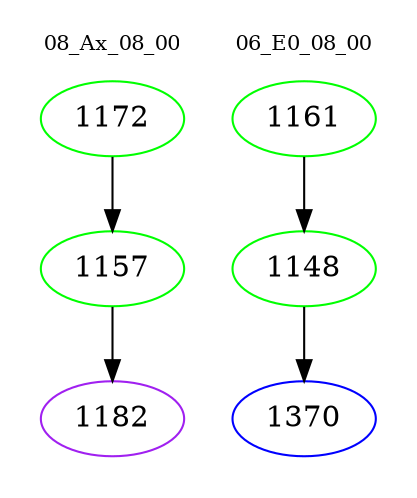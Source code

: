 digraph{
subgraph cluster_0 {
color = white
label = "08_Ax_08_00";
fontsize=10;
T0_1172 [label="1172", color="green"]
T0_1172 -> T0_1157 [color="black"]
T0_1157 [label="1157", color="green"]
T0_1157 -> T0_1182 [color="black"]
T0_1182 [label="1182", color="purple"]
}
subgraph cluster_1 {
color = white
label = "06_E0_08_00";
fontsize=10;
T1_1161 [label="1161", color="green"]
T1_1161 -> T1_1148 [color="black"]
T1_1148 [label="1148", color="green"]
T1_1148 -> T1_1370 [color="black"]
T1_1370 [label="1370", color="blue"]
}
}

